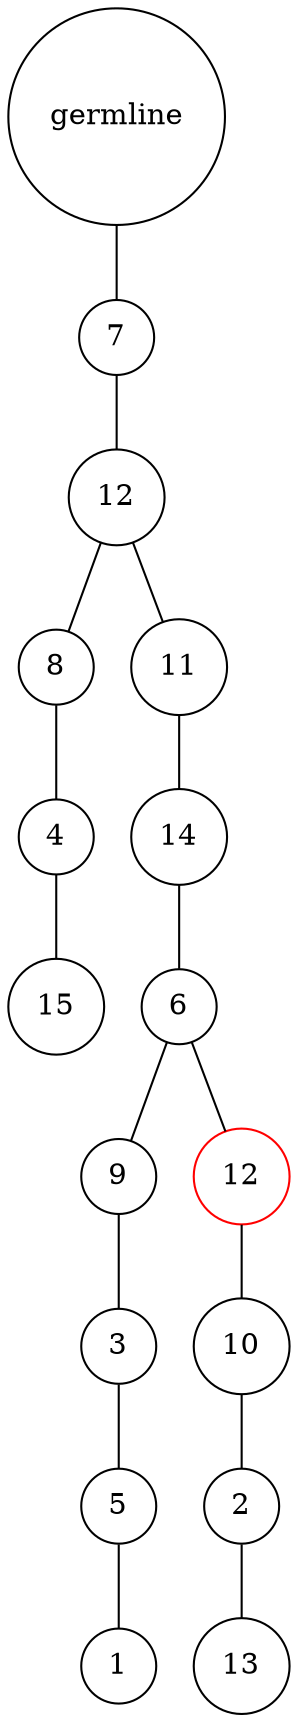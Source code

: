 graph {
	rankdir=UD;
	splines=line;
	node [shape=circle]
	"0x7f8bf7628220" [label="germline"];
	"0x7f8bf7628250" [label="7"];
	"0x7f8bf7628220" -- "0x7f8bf7628250" ;
	"0x7f8bf7628280" [label="12"];
	"0x7f8bf7628250" -- "0x7f8bf7628280" ;
	"0x7f8bf76282b0" [label="8"];
	"0x7f8bf7628280" -- "0x7f8bf76282b0" ;
	"0x7f8bf76282e0" [label="4"];
	"0x7f8bf76282b0" -- "0x7f8bf76282e0" ;
	"0x7f8bf7628310" [label="15"];
	"0x7f8bf76282e0" -- "0x7f8bf7628310" ;
	"0x7f8bf7628340" [label="11"];
	"0x7f8bf7628280" -- "0x7f8bf7628340" ;
	"0x7f8bf7628370" [label="14"];
	"0x7f8bf7628340" -- "0x7f8bf7628370" ;
	"0x7f8bf76283a0" [label="6"];
	"0x7f8bf7628370" -- "0x7f8bf76283a0" ;
	"0x7f8bf76283d0" [label="9"];
	"0x7f8bf76283a0" -- "0x7f8bf76283d0" ;
	"0x7f8bf7628400" [label="3"];
	"0x7f8bf76283d0" -- "0x7f8bf7628400" ;
	"0x7f8bf7628430" [label="5"];
	"0x7f8bf7628400" -- "0x7f8bf7628430" ;
	"0x7f8bf7628460" [label="1"];
	"0x7f8bf7628430" -- "0x7f8bf7628460" ;
	"0x7f8bf7628490" [label="12",color="red"];
	"0x7f8bf76283a0" -- "0x7f8bf7628490" ;
	"0x7f8bf76284c0" [label="10"];
	"0x7f8bf7628490" -- "0x7f8bf76284c0" ;
	"0x7f8bf76284f0" [label="2"];
	"0x7f8bf76284c0" -- "0x7f8bf76284f0" ;
	"0x7f8bf7628520" [label="13"];
	"0x7f8bf76284f0" -- "0x7f8bf7628520" ;
}
